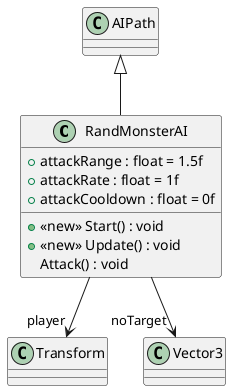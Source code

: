 @startuml
class RandMonsterAI {
    + attackRange : float = 1.5f
    + attackRate : float = 1f
    + attackCooldown : float = 0f
    + <<new>> Start() : void
    + <<new>> Update() : void
    Attack() : void
}
AIPath <|-- RandMonsterAI
RandMonsterAI --> "player" Transform
RandMonsterAI --> "noTarget" Vector3
@enduml
